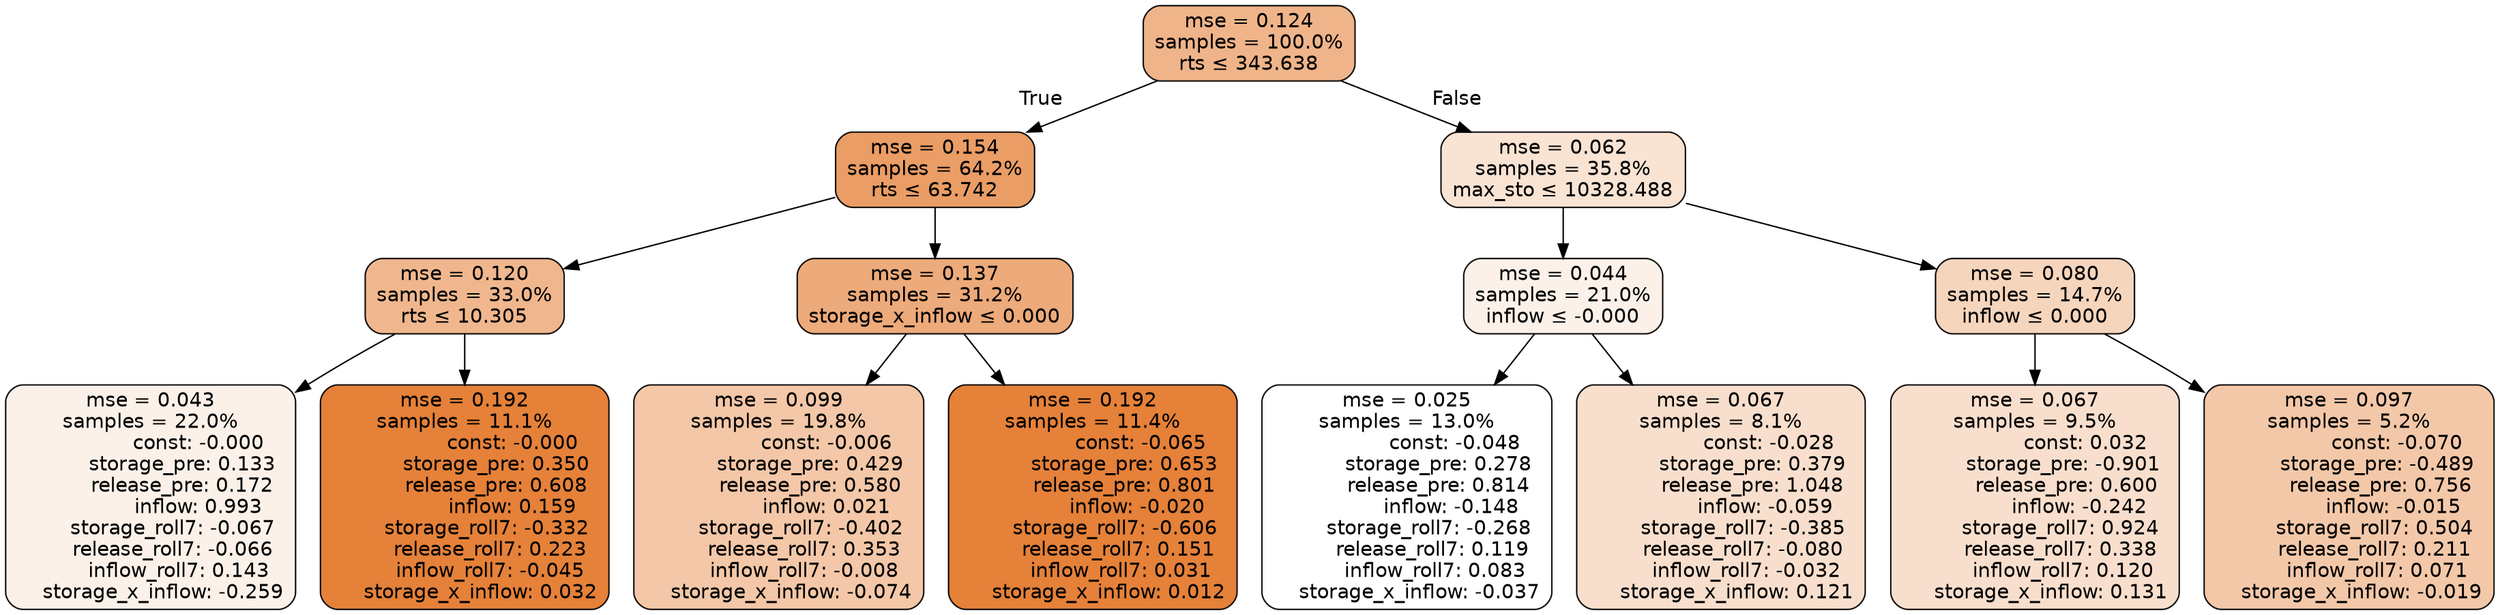 digraph tree {
bgcolor="transparent"
node [shape=rectangle, style="filled, rounded", color="black", fontname=helvetica] ;
edge [fontname=helvetica] ;
	"0" [label="mse = 0.124
samples = 100.0%
rts &le; 343.638", fillcolor="#efb489"]
	"1" [label="mse = 0.154
samples = 64.2%
rts &le; 63.742", fillcolor="#ea9d65"]
	"2" [label="mse = 0.120
samples = 33.0%
rts &le; 10.305", fillcolor="#f0b78e"]
	"3" [label="mse = 0.043
samples = 22.0%
               const: -0.000
          storage_pre: 0.133
          release_pre: 0.172
               inflow: 0.993
       storage_roll7: -0.067
       release_roll7: -0.066
         inflow_roll7: 0.143
    storage_x_inflow: -0.259", fillcolor="#fcf1e9"]
	"4" [label="mse = 0.192
samples = 11.1%
               const: -0.000
          storage_pre: 0.350
          release_pre: 0.608
               inflow: 0.159
       storage_roll7: -0.332
        release_roll7: 0.223
        inflow_roll7: -0.045
     storage_x_inflow: 0.032", fillcolor="#e58139"]
	"5" [label="mse = 0.137
samples = 31.2%
storage_x_inflow &le; 0.000", fillcolor="#edaa7a"]
	"6" [label="mse = 0.099
samples = 19.8%
               const: -0.006
          storage_pre: 0.429
          release_pre: 0.580
               inflow: 0.021
       storage_roll7: -0.402
        release_roll7: 0.353
        inflow_roll7: -0.008
    storage_x_inflow: -0.074", fillcolor="#f3c7a7"]
	"7" [label="mse = 0.192
samples = 11.4%
               const: -0.065
          storage_pre: 0.653
          release_pre: 0.801
              inflow: -0.020
       storage_roll7: -0.606
        release_roll7: 0.151
         inflow_roll7: 0.031
     storage_x_inflow: 0.012", fillcolor="#e58139"]
	"8" [label="mse = 0.062
samples = 35.8%
max_sto &le; 10328.488", fillcolor="#f9e3d3"]
	"9" [label="mse = 0.044
samples = 21.0%
inflow &le; -0.000", fillcolor="#fcf1e9"]
	"10" [label="mse = 0.025
samples = 13.0%
               const: -0.048
          storage_pre: 0.278
          release_pre: 0.814
              inflow: -0.148
       storage_roll7: -0.268
        release_roll7: 0.119
         inflow_roll7: 0.083
    storage_x_inflow: -0.037", fillcolor="#ffffff"]
	"11" [label="mse = 0.067
samples = 8.1%
               const: -0.028
          storage_pre: 0.379
          release_pre: 1.048
              inflow: -0.059
       storage_roll7: -0.385
       release_roll7: -0.080
        inflow_roll7: -0.032
     storage_x_inflow: 0.121", fillcolor="#f8dfcd"]
	"12" [label="mse = 0.080
samples = 14.7%
inflow &le; 0.000", fillcolor="#f6d5bd"]
	"13" [label="mse = 0.067
samples = 9.5%
                const: 0.032
         storage_pre: -0.901
          release_pre: 0.600
              inflow: -0.242
        storage_roll7: 0.924
        release_roll7: 0.338
         inflow_roll7: 0.120
     storage_x_inflow: 0.131", fillcolor="#f8dfcd"]
	"14" [label="mse = 0.097
samples = 5.2%
               const: -0.070
         storage_pre: -0.489
          release_pre: 0.756
              inflow: -0.015
        storage_roll7: 0.504
        release_roll7: 0.211
         inflow_roll7: 0.071
    storage_x_inflow: -0.019", fillcolor="#f3c8a9"]

	"0" -> "1" [labeldistance=2.5, labelangle=45, headlabel="True"]
	"1" -> "2"
	"2" -> "3"
	"2" -> "4"
	"1" -> "5"
	"5" -> "6"
	"5" -> "7"
	"0" -> "8" [labeldistance=2.5, labelangle=-45, headlabel="False"]
	"8" -> "9"
	"9" -> "10"
	"9" -> "11"
	"8" -> "12"
	"12" -> "13"
	"12" -> "14"
}